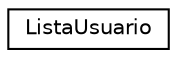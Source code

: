digraph "Graphical Class Hierarchy"
{
 // LATEX_PDF_SIZE
  edge [fontname="Helvetica",fontsize="10",labelfontname="Helvetica",labelfontsize="10"];
  node [fontname="Helvetica",fontsize="10",shape=record];
  rankdir="LR";
  Node0 [label="ListaUsuario",height=0.2,width=0.4,color="black", fillcolor="white", style="filled",URL="$classListaUsuario.html",tooltip="Classe que representa uma lista de usuários."];
}
